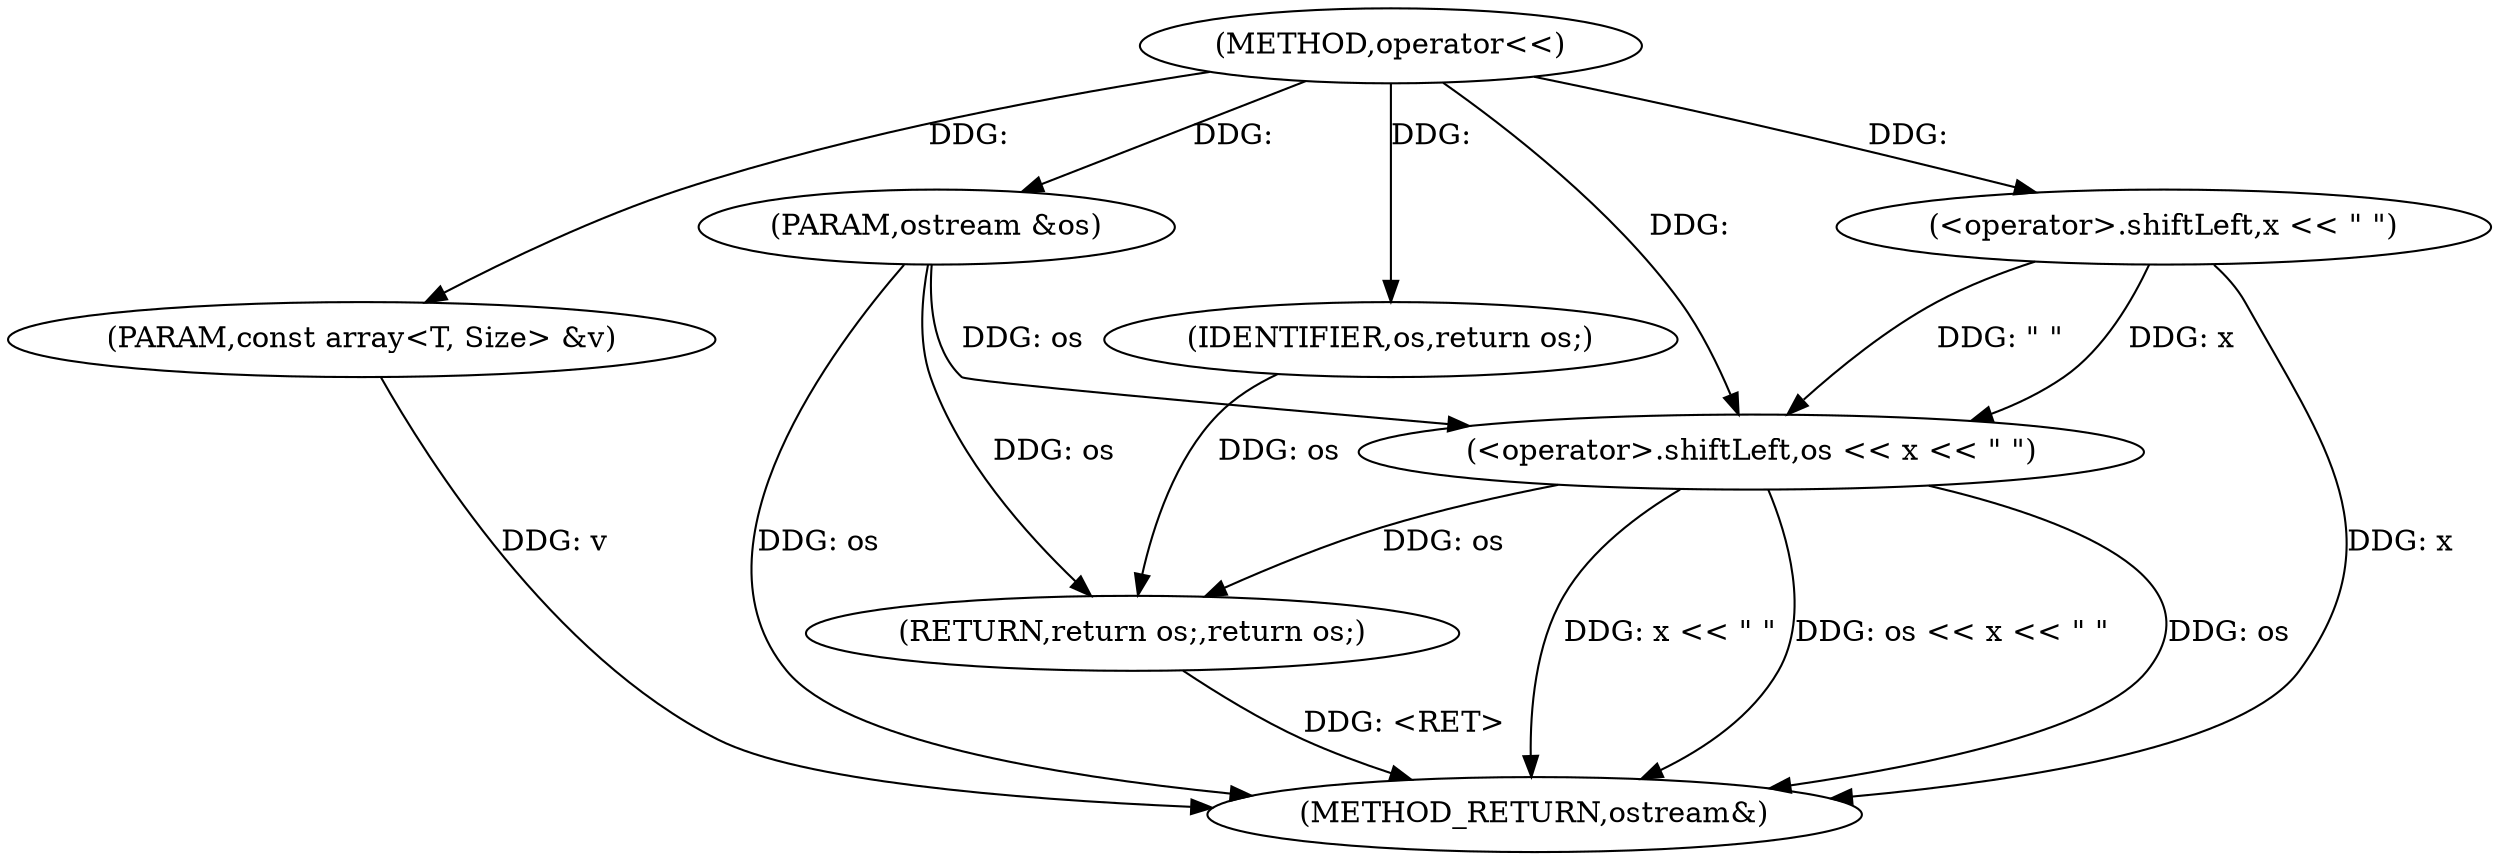 digraph "operator<<" {  
"1000130" [label = "(METHOD,operator<<)" ]
"1000142" [label = "(METHOD_RETURN,ostream&)" ]
"1000131" [label = "(PARAM,ostream &os)" ]
"1000132" [label = "(PARAM,const array<T, Size> &v)" ]
"1000135" [label = "(<operator>.shiftLeft,os << x << \" \")" ]
"1000140" [label = "(RETURN,return os;,return os;)" ]
"1000141" [label = "(IDENTIFIER,os,return os;)" ]
"1000137" [label = "(<operator>.shiftLeft,x << \" \")" ]
  "1000131" -> "1000142"  [ label = "DDG: os"] 
  "1000132" -> "1000142"  [ label = "DDG: v"] 
  "1000135" -> "1000142"  [ label = "DDG: os"] 
  "1000135" -> "1000142"  [ label = "DDG: x << \" \""] 
  "1000135" -> "1000142"  [ label = "DDG: os << x << \" \""] 
  "1000140" -> "1000142"  [ label = "DDG: <RET>"] 
  "1000137" -> "1000142"  [ label = "DDG: x"] 
  "1000130" -> "1000131"  [ label = "DDG: "] 
  "1000130" -> "1000132"  [ label = "DDG: "] 
  "1000141" -> "1000140"  [ label = "DDG: os"] 
  "1000135" -> "1000140"  [ label = "DDG: os"] 
  "1000131" -> "1000140"  [ label = "DDG: os"] 
  "1000131" -> "1000135"  [ label = "DDG: os"] 
  "1000130" -> "1000135"  [ label = "DDG: "] 
  "1000137" -> "1000135"  [ label = "DDG: \" \""] 
  "1000137" -> "1000135"  [ label = "DDG: x"] 
  "1000130" -> "1000141"  [ label = "DDG: "] 
  "1000130" -> "1000137"  [ label = "DDG: "] 
}
